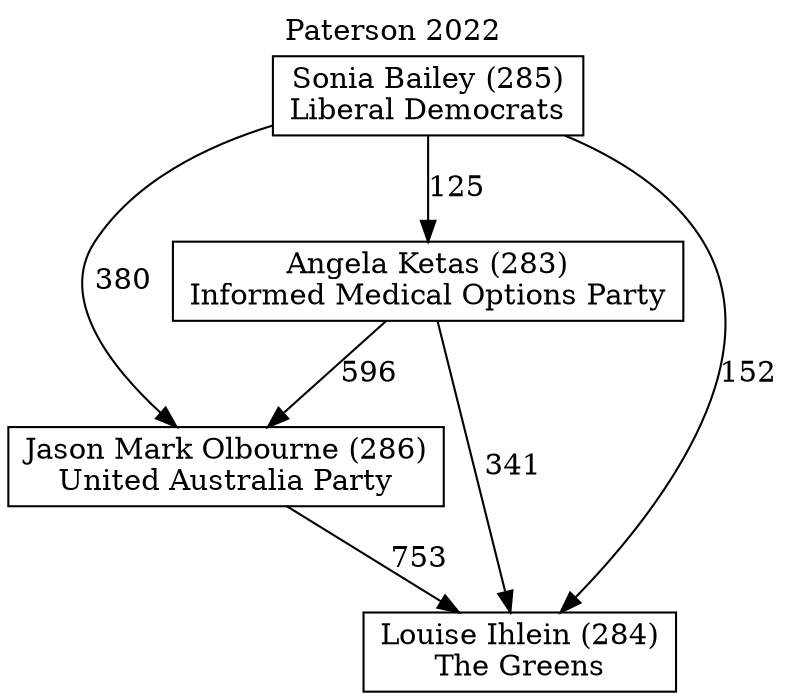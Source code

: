 // House preference flow
digraph "Louise Ihlein (284)_Paterson_2022" {
	graph [label="Paterson 2022" labelloc=t mclimit=10]
	node [shape=box]
	"Jason Mark Olbourne (286)" [label="Jason Mark Olbourne (286)
United Australia Party"]
	"Angela Ketas (283)" [label="Angela Ketas (283)
Informed Medical Options Party"]
	"Sonia Bailey (285)" [label="Sonia Bailey (285)
Liberal Democrats"]
	"Louise Ihlein (284)" [label="Louise Ihlein (284)
The Greens"]
	"Angela Ketas (283)" -> "Jason Mark Olbourne (286)" [label=596]
	"Sonia Bailey (285)" -> "Louise Ihlein (284)" [label=152]
	"Sonia Bailey (285)" -> "Angela Ketas (283)" [label=125]
	"Sonia Bailey (285)" -> "Jason Mark Olbourne (286)" [label=380]
	"Angela Ketas (283)" -> "Louise Ihlein (284)" [label=341]
	"Jason Mark Olbourne (286)" -> "Louise Ihlein (284)" [label=753]
}
